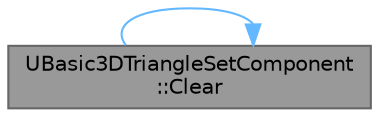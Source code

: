 digraph "UBasic3DTriangleSetComponent::Clear"
{
 // INTERACTIVE_SVG=YES
 // LATEX_PDF_SIZE
  bgcolor="transparent";
  edge [fontname=Helvetica,fontsize=10,labelfontname=Helvetica,labelfontsize=10];
  node [fontname=Helvetica,fontsize=10,shape=box,height=0.2,width=0.4];
  rankdir="RL";
  Node1 [id="Node000001",label="UBasic3DTriangleSetComponent\l::Clear",height=0.2,width=0.4,color="gray40", fillcolor="grey60", style="filled", fontcolor="black",tooltip="Clear all lines and component state."];
  Node1 -> Node1 [id="edge1_Node000001_Node000001",dir="back",color="steelblue1",style="solid",tooltip=" "];
}
